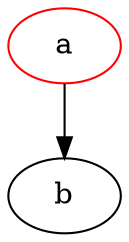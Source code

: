 digraph example1 {
    b
    node[color=red]
    a -> b
}

/*
MutableGraph g = mutGraph("example1").setDirected(true).use((gr, ctx) -> {
    mutNode("b");
    nodeAttrs().add(Color.RED);
    mutNode("a").addLink(mutNode("b"));
});
*/
